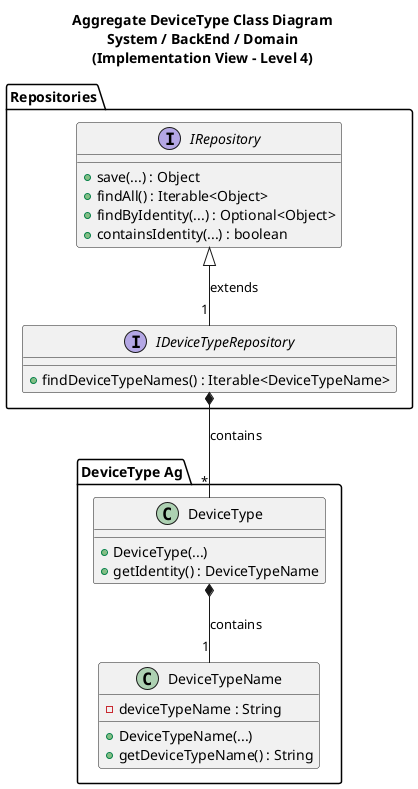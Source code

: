 @startuml

title Aggregate DeviceType Class Diagram\nSystem / BackEnd / Domain\n(Implementation View - Level 4)

package "DeviceType Ag" {
class DeviceType {
+ DeviceType(...)
+ getIdentity() : DeviceTypeName
}
class DeviceTypeName {
- deviceTypeName : String
+ DeviceTypeName(...)
+ getDeviceTypeName() : String
}
}

package Repositories {
interface IRepository {
+ save(...) : Object
+ findAll() : Iterable<Object>
+ findByIdentity(...) : Optional<Object>
+ containsIdentity(...) : boolean
}

interface IDeviceTypeRepository{
+ findDeviceTypeNames() : Iterable<DeviceTypeName>
}
}

DeviceType *-- "1" DeviceTypeName : contains

IDeviceTypeRepository "1" -up-|> IRepository : extends

IDeviceTypeRepository *-- "*" DeviceType : contains

@enduml